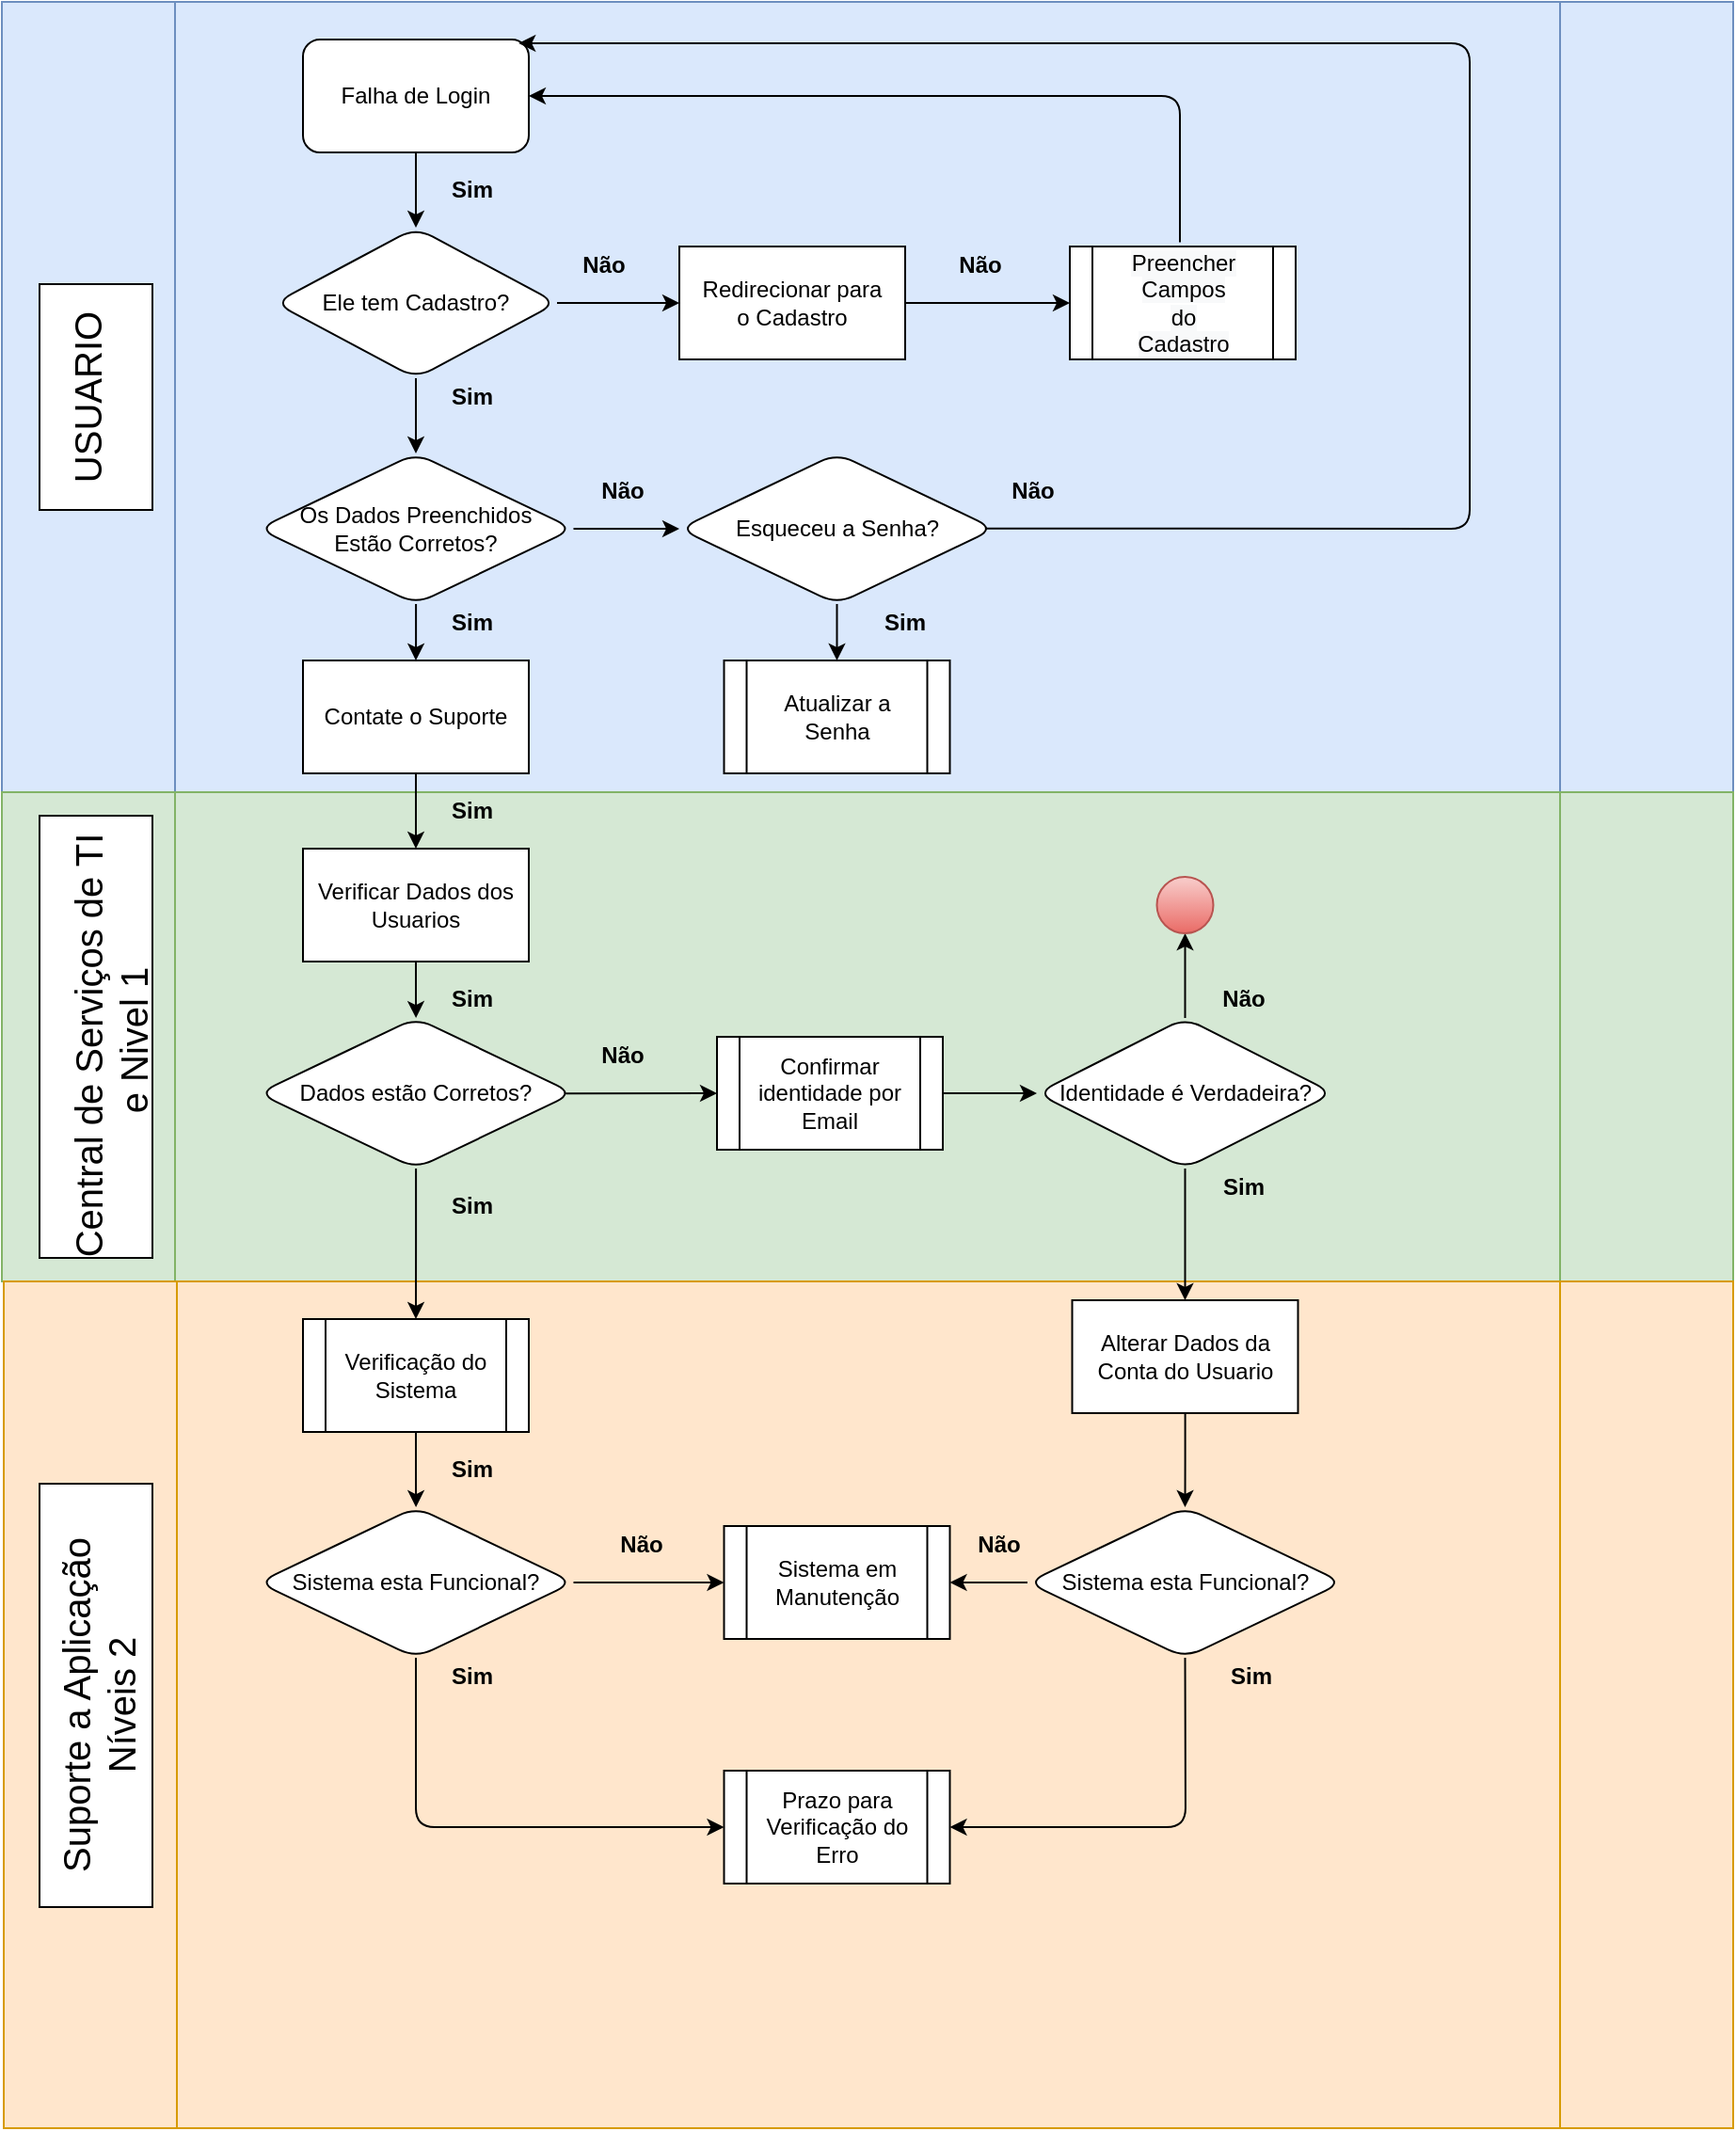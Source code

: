 <mxfile version="14.6.12" type="github">
  <diagram id="fxetx4OoZ5X_kTdKoYz4" name="Page-1">
    <mxGraphModel dx="1671" dy="944" grid="1" gridSize="10" guides="1" tooltips="1" connect="1" arrows="1" fold="1" page="1" pageScale="1" pageWidth="827" pageHeight="1169" math="0" shadow="0">
      <root>
        <mxCell id="0" />
        <mxCell id="1" parent="0" />
        <mxCell id="hYOv2v-Nhsj0v9cPK5zJ-5" value="" style="shape=process;whiteSpace=wrap;html=1;backgroundOutline=1;fillColor=#dae8fc;strokeColor=#6c8ebf;" vertex="1" parent="1">
          <mxGeometry width="920" height="420" as="geometry" />
        </mxCell>
        <mxCell id="hYOv2v-Nhsj0v9cPK5zJ-9" value="" style="shape=process;whiteSpace=wrap;html=1;backgroundOutline=1;fillColor=#d5e8d4;strokeColor=#82b366;" vertex="1" parent="1">
          <mxGeometry y="420" width="920" height="260" as="geometry" />
        </mxCell>
        <mxCell id="hYOv2v-Nhsj0v9cPK5zJ-10" value="" style="shape=process;whiteSpace=wrap;html=1;backgroundOutline=1;fillColor=#ffe6cc;strokeColor=#d79b00;" vertex="1" parent="1">
          <mxGeometry x="1" y="680" width="919" height="450" as="geometry" />
        </mxCell>
        <mxCell id="hYOv2v-Nhsj0v9cPK5zJ-13" value="" style="rounded=0;whiteSpace=wrap;html=1;rotation=-90;" vertex="1" parent="1">
          <mxGeometry x="-10" y="180" width="120" height="60" as="geometry" />
        </mxCell>
        <mxCell id="hYOv2v-Nhsj0v9cPK5zJ-8" value="&lt;font style=&quot;font-size: 20px&quot;&gt;USUARIO&lt;/font&gt;" style="text;html=1;strokeColor=none;fillColor=none;align=center;verticalAlign=middle;whiteSpace=wrap;rounded=0;rotation=-90;" vertex="1" parent="1">
          <mxGeometry x="-55" y="200" width="200" height="20" as="geometry" />
        </mxCell>
        <mxCell id="hYOv2v-Nhsj0v9cPK5zJ-14" value="" style="rounded=0;whiteSpace=wrap;html=1;rotation=-90;" vertex="1" parent="1">
          <mxGeometry x="-67.5" y="520" width="235" height="60" as="geometry" />
        </mxCell>
        <mxCell id="hYOv2v-Nhsj0v9cPK5zJ-11" value="&lt;font style=&quot;font-size: 20px&quot;&gt;Central de Serviços de TI&lt;br&gt;&amp;nbsp;e Nivel 1&lt;br&gt;&lt;/font&gt;" style="text;html=1;strokeColor=none;fillColor=none;align=center;verticalAlign=middle;whiteSpace=wrap;rounded=0;rotation=-90;" vertex="1" parent="1">
          <mxGeometry x="-62.5" y="530.0" width="240" height="50" as="geometry" />
        </mxCell>
        <mxCell id="hYOv2v-Nhsj0v9cPK5zJ-16" value="" style="rounded=0;whiteSpace=wrap;html=1;rotation=-90;" vertex="1" parent="1">
          <mxGeometry x="-62.5" y="870.0" width="225" height="60" as="geometry" />
        </mxCell>
        <mxCell id="hYOv2v-Nhsj0v9cPK5zJ-12" value="&lt;font style=&quot;font-size: 20px&quot;&gt;Suporte a Aplicação&lt;br&gt;Níveis 2&lt;br&gt;&lt;/font&gt;" style="text;html=1;strokeColor=none;fillColor=none;align=center;verticalAlign=middle;whiteSpace=wrap;rounded=0;rotation=-90;" vertex="1" parent="1">
          <mxGeometry x="-84" y="880.0" width="270" height="50" as="geometry" />
        </mxCell>
        <mxCell id="hYOv2v-Nhsj0v9cPK5zJ-34" value="" style="edgeStyle=orthogonalEdgeStyle;rounded=0;orthogonalLoop=1;jettySize=auto;html=1;" edge="1" parent="1" source="hYOv2v-Nhsj0v9cPK5zJ-28" target="hYOv2v-Nhsj0v9cPK5zJ-33">
          <mxGeometry relative="1" as="geometry" />
        </mxCell>
        <mxCell id="hYOv2v-Nhsj0v9cPK5zJ-28" value="Falha de Login" style="rounded=1;whiteSpace=wrap;html=1;" vertex="1" parent="1">
          <mxGeometry x="160" y="20" width="120" height="60" as="geometry" />
        </mxCell>
        <mxCell id="hYOv2v-Nhsj0v9cPK5zJ-42" style="edgeStyle=orthogonalEdgeStyle;rounded=0;orthogonalLoop=1;jettySize=auto;html=1;" edge="1" parent="1" source="hYOv2v-Nhsj0v9cPK5zJ-33" target="hYOv2v-Nhsj0v9cPK5zJ-41">
          <mxGeometry relative="1" as="geometry" />
        </mxCell>
        <mxCell id="hYOv2v-Nhsj0v9cPK5zJ-51" style="edgeStyle=orthogonalEdgeStyle;rounded=0;orthogonalLoop=1;jettySize=auto;html=1;entryX=0.5;entryY=0;entryDx=0;entryDy=0;" edge="1" parent="1" source="hYOv2v-Nhsj0v9cPK5zJ-33" target="hYOv2v-Nhsj0v9cPK5zJ-52">
          <mxGeometry relative="1" as="geometry">
            <mxPoint x="220" y="250.0" as="targetPoint" />
          </mxGeometry>
        </mxCell>
        <mxCell id="hYOv2v-Nhsj0v9cPK5zJ-33" value="Ele tem Cadastro?" style="rhombus;whiteSpace=wrap;html=1;rounded=1;" vertex="1" parent="1">
          <mxGeometry x="145" y="120" width="150" height="80" as="geometry" />
        </mxCell>
        <mxCell id="hYOv2v-Nhsj0v9cPK5zJ-45" value="" style="edgeStyle=orthogonalEdgeStyle;rounded=0;orthogonalLoop=1;jettySize=auto;html=1;entryX=0;entryY=0.5;entryDx=0;entryDy=0;" edge="1" parent="1" source="hYOv2v-Nhsj0v9cPK5zJ-41" target="hYOv2v-Nhsj0v9cPK5zJ-74">
          <mxGeometry relative="1" as="geometry">
            <mxPoint x="560" y="160.0" as="targetPoint" />
          </mxGeometry>
        </mxCell>
        <mxCell id="hYOv2v-Nhsj0v9cPK5zJ-41" value="Redirecionar para&lt;br&gt;o Cadastro" style="rounded=0;whiteSpace=wrap;html=1;" vertex="1" parent="1">
          <mxGeometry x="360" y="130" width="120" height="60" as="geometry" />
        </mxCell>
        <mxCell id="hYOv2v-Nhsj0v9cPK5zJ-43" value="&lt;b&gt;Não&lt;/b&gt;" style="text;html=1;strokeColor=none;fillColor=none;align=center;verticalAlign=middle;whiteSpace=wrap;rounded=0;" vertex="1" parent="1">
          <mxGeometry x="300" y="130" width="40" height="20" as="geometry" />
        </mxCell>
        <mxCell id="hYOv2v-Nhsj0v9cPK5zJ-48" value="" style="endArrow=classic;html=1;entryX=1;entryY=0.5;entryDx=0;entryDy=0;exitX=0.55;exitY=-0.038;exitDx=0;exitDy=0;exitPerimeter=0;" edge="1" parent="1" target="hYOv2v-Nhsj0v9cPK5zJ-28">
          <mxGeometry width="50" height="50" relative="1" as="geometry">
            <mxPoint x="626" y="127.72" as="sourcePoint" />
            <mxPoint x="680" y="60" as="targetPoint" />
            <Array as="points">
              <mxPoint x="626" y="50" />
              <mxPoint x="470" y="50" />
            </Array>
          </mxGeometry>
        </mxCell>
        <mxCell id="hYOv2v-Nhsj0v9cPK5zJ-58" style="edgeStyle=orthogonalEdgeStyle;rounded=0;orthogonalLoop=1;jettySize=auto;html=1;" edge="1" parent="1" source="hYOv2v-Nhsj0v9cPK5zJ-52" target="hYOv2v-Nhsj0v9cPK5zJ-54">
          <mxGeometry relative="1" as="geometry" />
        </mxCell>
        <mxCell id="hYOv2v-Nhsj0v9cPK5zJ-71" style="edgeStyle=orthogonalEdgeStyle;rounded=0;orthogonalLoop=1;jettySize=auto;html=1;" edge="1" parent="1" source="hYOv2v-Nhsj0v9cPK5zJ-52" target="hYOv2v-Nhsj0v9cPK5zJ-70">
          <mxGeometry relative="1" as="geometry" />
        </mxCell>
        <mxCell id="hYOv2v-Nhsj0v9cPK5zJ-52" value="Os Dados Preenchidos&lt;br&gt;Estão Corretos?" style="rhombus;whiteSpace=wrap;html=1;rounded=1;" vertex="1" parent="1">
          <mxGeometry x="136.25" y="240" width="167.5" height="80" as="geometry" />
        </mxCell>
        <mxCell id="hYOv2v-Nhsj0v9cPK5zJ-65" style="edgeStyle=orthogonalEdgeStyle;rounded=0;orthogonalLoop=1;jettySize=auto;html=1;entryX=0.5;entryY=0;entryDx=0;entryDy=0;" edge="1" parent="1" source="hYOv2v-Nhsj0v9cPK5zJ-54" target="hYOv2v-Nhsj0v9cPK5zJ-75">
          <mxGeometry relative="1" as="geometry">
            <mxPoint x="443.75" y="350.0" as="targetPoint" />
          </mxGeometry>
        </mxCell>
        <mxCell id="hYOv2v-Nhsj0v9cPK5zJ-54" value="Esqueceu a Senha?" style="rhombus;whiteSpace=wrap;html=1;rounded=1;" vertex="1" parent="1">
          <mxGeometry x="360" y="240" width="167.5" height="80" as="geometry" />
        </mxCell>
        <mxCell id="hYOv2v-Nhsj0v9cPK5zJ-57" value="" style="endArrow=classic;html=1;exitX=0.97;exitY=0.498;exitDx=0;exitDy=0;exitPerimeter=0;entryX=0.955;entryY=0.033;entryDx=0;entryDy=0;entryPerimeter=0;" edge="1" parent="1" source="hYOv2v-Nhsj0v9cPK5zJ-54" target="hYOv2v-Nhsj0v9cPK5zJ-28">
          <mxGeometry width="50" height="50" relative="1" as="geometry">
            <mxPoint x="550" y="310" as="sourcePoint" />
            <mxPoint x="600" y="260" as="targetPoint" />
            <Array as="points">
              <mxPoint x="780" y="280" />
              <mxPoint x="780" y="160" />
              <mxPoint x="780" y="22" />
            </Array>
          </mxGeometry>
        </mxCell>
        <mxCell id="hYOv2v-Nhsj0v9cPK5zJ-59" value="&lt;b&gt;Não&lt;/b&gt;" style="text;html=1;strokeColor=none;fillColor=none;align=center;verticalAlign=middle;whiteSpace=wrap;rounded=0;shadow=0;" vertex="1" parent="1">
          <mxGeometry x="500" y="130" width="40" height="20" as="geometry" />
        </mxCell>
        <mxCell id="hYOv2v-Nhsj0v9cPK5zJ-60" value="&lt;b&gt;Não&lt;/b&gt;" style="text;html=1;strokeColor=none;fillColor=none;align=center;verticalAlign=middle;whiteSpace=wrap;rounded=0;" vertex="1" parent="1">
          <mxGeometry x="310" y="250" width="40" height="20" as="geometry" />
        </mxCell>
        <mxCell id="hYOv2v-Nhsj0v9cPK5zJ-61" value="&lt;b&gt;Não&lt;/b&gt;" style="text;html=1;strokeColor=none;fillColor=none;align=center;verticalAlign=middle;whiteSpace=wrap;rounded=0;" vertex="1" parent="1">
          <mxGeometry x="527.5" y="250" width="40" height="20" as="geometry" />
        </mxCell>
        <mxCell id="hYOv2v-Nhsj0v9cPK5zJ-66" value="&lt;b&gt;Sim&lt;/b&gt;" style="text;html=1;strokeColor=none;fillColor=none;align=center;verticalAlign=middle;whiteSpace=wrap;rounded=0;" vertex="1" parent="1">
          <mxGeometry x="460" y="320" width="40" height="20" as="geometry" />
        </mxCell>
        <mxCell id="hYOv2v-Nhsj0v9cPK5zJ-77" style="edgeStyle=orthogonalEdgeStyle;rounded=0;orthogonalLoop=1;jettySize=auto;html=1;entryX=0.5;entryY=0;entryDx=0;entryDy=0;" edge="1" parent="1" source="hYOv2v-Nhsj0v9cPK5zJ-70" target="hYOv2v-Nhsj0v9cPK5zJ-80">
          <mxGeometry relative="1" as="geometry">
            <mxPoint x="226.25" y="460" as="targetPoint" />
          </mxGeometry>
        </mxCell>
        <mxCell id="hYOv2v-Nhsj0v9cPK5zJ-70" value="Contate o Suporte" style="rounded=0;whiteSpace=wrap;html=1;shadow=0;" vertex="1" parent="1">
          <mxGeometry x="160" y="350" width="120" height="60" as="geometry" />
        </mxCell>
        <mxCell id="hYOv2v-Nhsj0v9cPK5zJ-74" value="&#xa;&#xa;&lt;span style=&quot;color: rgb(0, 0, 0); font-family: helvetica; font-size: 12px; font-style: normal; font-weight: 400; letter-spacing: normal; text-align: center; text-indent: 0px; text-transform: none; word-spacing: 0px; background-color: rgb(248, 249, 250); display: inline; float: none;&quot;&gt;Preencher Campos&lt;/span&gt;&lt;br style=&quot;color: rgb(0, 0, 0); font-family: helvetica; font-size: 12px; font-style: normal; font-weight: 400; letter-spacing: normal; text-align: center; text-indent: 0px; text-transform: none; word-spacing: 0px; background-color: rgb(248, 249, 250);&quot;&gt;&lt;span style=&quot;color: rgb(0, 0, 0); font-family: helvetica; font-size: 12px; font-style: normal; font-weight: 400; letter-spacing: normal; text-align: center; text-indent: 0px; text-transform: none; word-spacing: 0px; background-color: rgb(248, 249, 250); display: inline; float: none;&quot;&gt;do&lt;/span&gt;&lt;br style=&quot;color: rgb(0, 0, 0); font-family: helvetica; font-size: 12px; font-style: normal; font-weight: 400; letter-spacing: normal; text-align: center; text-indent: 0px; text-transform: none; word-spacing: 0px; background-color: rgb(248, 249, 250);&quot;&gt;&lt;span style=&quot;color: rgb(0, 0, 0); font-family: helvetica; font-size: 12px; font-style: normal; font-weight: 400; letter-spacing: normal; text-align: center; text-indent: 0px; text-transform: none; word-spacing: 0px; background-color: rgb(248, 249, 250); display: inline; float: none;&quot;&gt;Cadastro&lt;/span&gt;&#xa;&#xa;" style="shape=process;whiteSpace=wrap;html=1;backgroundOutline=1;shadow=0;" vertex="1" parent="1">
          <mxGeometry x="567.5" y="130" width="120" height="60" as="geometry" />
        </mxCell>
        <mxCell id="hYOv2v-Nhsj0v9cPK5zJ-75" value="Atualizar a Senha" style="shape=process;whiteSpace=wrap;html=1;backgroundOutline=1;shadow=0;" vertex="1" parent="1">
          <mxGeometry x="383.75" y="350" width="120" height="60" as="geometry" />
        </mxCell>
        <mxCell id="hYOv2v-Nhsj0v9cPK5zJ-82" style="edgeStyle=orthogonalEdgeStyle;rounded=0;orthogonalLoop=1;jettySize=auto;html=1;" edge="1" parent="1" source="hYOv2v-Nhsj0v9cPK5zJ-80" target="hYOv2v-Nhsj0v9cPK5zJ-81">
          <mxGeometry relative="1" as="geometry" />
        </mxCell>
        <mxCell id="hYOv2v-Nhsj0v9cPK5zJ-80" value="Verificar Dados dos&lt;br&gt;Usuarios" style="rounded=0;whiteSpace=wrap;html=1;shadow=0;" vertex="1" parent="1">
          <mxGeometry x="160" y="450" width="120" height="60" as="geometry" />
        </mxCell>
        <mxCell id="hYOv2v-Nhsj0v9cPK5zJ-118" style="edgeStyle=orthogonalEdgeStyle;rounded=0;orthogonalLoop=1;jettySize=auto;html=1;" edge="1" parent="1" source="hYOv2v-Nhsj0v9cPK5zJ-81" target="hYOv2v-Nhsj0v9cPK5zJ-115">
          <mxGeometry relative="1" as="geometry" />
        </mxCell>
        <mxCell id="hYOv2v-Nhsj0v9cPK5zJ-81" value="Dados estão Corretos?" style="rhombus;whiteSpace=wrap;html=1;rounded=1;" vertex="1" parent="1">
          <mxGeometry x="136.25" y="540" width="167.5" height="80" as="geometry" />
        </mxCell>
        <mxCell id="hYOv2v-Nhsj0v9cPK5zJ-83" value="&lt;b&gt;Não&lt;/b&gt;" style="text;html=1;strokeColor=none;fillColor=none;align=center;verticalAlign=middle;whiteSpace=wrap;rounded=0;" vertex="1" parent="1">
          <mxGeometry x="310" y="550" width="40" height="20" as="geometry" />
        </mxCell>
        <mxCell id="hYOv2v-Nhsj0v9cPK5zJ-88" value="&lt;b&gt;Sim&lt;/b&gt;" style="text;html=1;strokeColor=none;fillColor=none;align=center;verticalAlign=middle;whiteSpace=wrap;rounded=0;" vertex="1" parent="1">
          <mxGeometry x="230" y="200" width="40" height="20" as="geometry" />
        </mxCell>
        <mxCell id="hYOv2v-Nhsj0v9cPK5zJ-89" value="&lt;b&gt;Sim&lt;/b&gt;" style="text;html=1;strokeColor=none;fillColor=none;align=center;verticalAlign=middle;whiteSpace=wrap;rounded=0;" vertex="1" parent="1">
          <mxGeometry x="230" y="90" width="40" height="20" as="geometry" />
        </mxCell>
        <mxCell id="hYOv2v-Nhsj0v9cPK5zJ-90" value="&lt;b&gt;Sim&lt;/b&gt;" style="text;html=1;strokeColor=none;fillColor=none;align=center;verticalAlign=middle;whiteSpace=wrap;rounded=0;" vertex="1" parent="1">
          <mxGeometry x="230" y="320" width="40" height="20" as="geometry" />
        </mxCell>
        <mxCell id="hYOv2v-Nhsj0v9cPK5zJ-91" value="&lt;b&gt;Sim&lt;/b&gt;" style="text;html=1;strokeColor=none;fillColor=none;align=center;verticalAlign=middle;whiteSpace=wrap;rounded=0;" vertex="1" parent="1">
          <mxGeometry x="230" y="420" width="40" height="20" as="geometry" />
        </mxCell>
        <mxCell id="hYOv2v-Nhsj0v9cPK5zJ-92" value="&lt;b&gt;Sim&lt;/b&gt;" style="text;html=1;strokeColor=none;fillColor=none;align=center;verticalAlign=middle;whiteSpace=wrap;rounded=0;" vertex="1" parent="1">
          <mxGeometry x="230" y="520" width="40" height="20" as="geometry" />
        </mxCell>
        <mxCell id="hYOv2v-Nhsj0v9cPK5zJ-94" value="" style="endArrow=classic;html=1;exitX=0.975;exitY=0.501;exitDx=0;exitDy=0;exitPerimeter=0;entryX=0;entryY=0.5;entryDx=0;entryDy=0;" edge="1" parent="1" source="hYOv2v-Nhsj0v9cPK5zJ-81" target="hYOv2v-Nhsj0v9cPK5zJ-96">
          <mxGeometry width="50" height="50" relative="1" as="geometry">
            <mxPoint x="310" y="660" as="sourcePoint" />
            <mxPoint x="360" y="580" as="targetPoint" />
          </mxGeometry>
        </mxCell>
        <mxCell id="hYOv2v-Nhsj0v9cPK5zJ-98" style="edgeStyle=orthogonalEdgeStyle;rounded=0;orthogonalLoop=1;jettySize=auto;html=1;entryX=0;entryY=0.5;entryDx=0;entryDy=0;" edge="1" parent="1" source="hYOv2v-Nhsj0v9cPK5zJ-96" target="hYOv2v-Nhsj0v9cPK5zJ-97">
          <mxGeometry relative="1" as="geometry" />
        </mxCell>
        <mxCell id="hYOv2v-Nhsj0v9cPK5zJ-96" value="Confirmar identidade por Email" style="shape=process;whiteSpace=wrap;html=1;backgroundOutline=1;shadow=0;" vertex="1" parent="1">
          <mxGeometry x="380" y="550" width="120" height="60" as="geometry" />
        </mxCell>
        <mxCell id="hYOv2v-Nhsj0v9cPK5zJ-102" style="edgeStyle=orthogonalEdgeStyle;rounded=0;orthogonalLoop=1;jettySize=auto;html=1;entryX=0.5;entryY=1;entryDx=0;entryDy=0;" edge="1" parent="1" source="hYOv2v-Nhsj0v9cPK5zJ-97" target="hYOv2v-Nhsj0v9cPK5zJ-107">
          <mxGeometry relative="1" as="geometry">
            <mxPoint x="628.75" y="500" as="targetPoint" />
          </mxGeometry>
        </mxCell>
        <mxCell id="hYOv2v-Nhsj0v9cPK5zJ-111" style="edgeStyle=orthogonalEdgeStyle;rounded=0;orthogonalLoop=1;jettySize=auto;html=1;entryX=0.5;entryY=0;entryDx=0;entryDy=0;" edge="1" parent="1" source="hYOv2v-Nhsj0v9cPK5zJ-97" target="hYOv2v-Nhsj0v9cPK5zJ-110">
          <mxGeometry relative="1" as="geometry" />
        </mxCell>
        <mxCell id="hYOv2v-Nhsj0v9cPK5zJ-97" value="Identidade é Verdadeira?" style="rhombus;whiteSpace=wrap;html=1;rounded=1;" vertex="1" parent="1">
          <mxGeometry x="550" y="540" width="157.5" height="80" as="geometry" />
        </mxCell>
        <mxCell id="hYOv2v-Nhsj0v9cPK5zJ-104" value="&lt;b&gt;Não&lt;/b&gt;" style="text;html=1;strokeColor=none;fillColor=none;align=center;verticalAlign=middle;whiteSpace=wrap;rounded=0;" vertex="1" parent="1">
          <mxGeometry x="640" y="520" width="40" height="20" as="geometry" />
        </mxCell>
        <mxCell id="hYOv2v-Nhsj0v9cPK5zJ-107" value="" style="ellipse;whiteSpace=wrap;html=1;aspect=fixed;shadow=0;fillColor=#f8cecc;strokeColor=#b85450;gradientColor=#ea6b66;" vertex="1" parent="1">
          <mxGeometry x="613.75" y="465" width="30" height="30" as="geometry" />
        </mxCell>
        <mxCell id="hYOv2v-Nhsj0v9cPK5zJ-109" value="&lt;b&gt;Sim&lt;/b&gt;" style="text;html=1;strokeColor=none;fillColor=none;align=center;verticalAlign=middle;whiteSpace=wrap;rounded=0;" vertex="1" parent="1">
          <mxGeometry x="640" y="620" width="40" height="20" as="geometry" />
        </mxCell>
        <mxCell id="hYOv2v-Nhsj0v9cPK5zJ-149" style="edgeStyle=orthogonalEdgeStyle;rounded=0;orthogonalLoop=1;jettySize=auto;html=1;" edge="1" parent="1" source="hYOv2v-Nhsj0v9cPK5zJ-110" target="hYOv2v-Nhsj0v9cPK5zJ-136">
          <mxGeometry relative="1" as="geometry" />
        </mxCell>
        <mxCell id="hYOv2v-Nhsj0v9cPK5zJ-110" value="Alterar Dados da Conta do Usuario" style="rounded=0;whiteSpace=wrap;html=1;shadow=0;" vertex="1" parent="1">
          <mxGeometry x="568.75" y="690" width="120" height="60" as="geometry" />
        </mxCell>
        <mxCell id="hYOv2v-Nhsj0v9cPK5zJ-114" value="&lt;b&gt;Sim&lt;/b&gt;" style="text;html=1;strokeColor=none;fillColor=none;align=center;verticalAlign=middle;whiteSpace=wrap;rounded=0;" vertex="1" parent="1">
          <mxGeometry x="230" y="630" width="40" height="20" as="geometry" />
        </mxCell>
        <mxCell id="hYOv2v-Nhsj0v9cPK5zJ-120" style="edgeStyle=orthogonalEdgeStyle;rounded=0;orthogonalLoop=1;jettySize=auto;html=1;" edge="1" parent="1" source="hYOv2v-Nhsj0v9cPK5zJ-115" target="hYOv2v-Nhsj0v9cPK5zJ-119">
          <mxGeometry relative="1" as="geometry" />
        </mxCell>
        <mxCell id="hYOv2v-Nhsj0v9cPK5zJ-115" value="Verificação do Sistema" style="shape=process;whiteSpace=wrap;html=1;backgroundOutline=1;shadow=0;" vertex="1" parent="1">
          <mxGeometry x="160" y="700" width="120" height="60" as="geometry" />
        </mxCell>
        <mxCell id="hYOv2v-Nhsj0v9cPK5zJ-125" style="edgeStyle=orthogonalEdgeStyle;rounded=0;orthogonalLoop=1;jettySize=auto;html=1;entryX=0;entryY=0.5;entryDx=0;entryDy=0;" edge="1" parent="1" source="hYOv2v-Nhsj0v9cPK5zJ-119" target="hYOv2v-Nhsj0v9cPK5zJ-133">
          <mxGeometry relative="1" as="geometry">
            <mxPoint x="340" y="840" as="targetPoint" />
          </mxGeometry>
        </mxCell>
        <mxCell id="hYOv2v-Nhsj0v9cPK5zJ-119" value="Sistema esta Funcional?" style="rhombus;whiteSpace=wrap;html=1;rounded=1;" vertex="1" parent="1">
          <mxGeometry x="136.25" y="800" width="167.5" height="80" as="geometry" />
        </mxCell>
        <mxCell id="hYOv2v-Nhsj0v9cPK5zJ-121" value="&lt;b&gt;Não&lt;/b&gt;" style="text;html=1;strokeColor=none;fillColor=none;align=center;verticalAlign=middle;whiteSpace=wrap;rounded=0;" vertex="1" parent="1">
          <mxGeometry x="320" y="810" width="40" height="20" as="geometry" />
        </mxCell>
        <mxCell id="hYOv2v-Nhsj0v9cPK5zJ-133" value="Sistema em&lt;br&gt;Manutenção" style="shape=process;whiteSpace=wrap;html=1;backgroundOutline=1;shadow=0;" vertex="1" parent="1">
          <mxGeometry x="383.75" y="810" width="120" height="60" as="geometry" />
        </mxCell>
        <mxCell id="hYOv2v-Nhsj0v9cPK5zJ-134" value="&lt;b&gt;Sim&lt;/b&gt;" style="text;html=1;strokeColor=none;fillColor=none;align=center;verticalAlign=middle;whiteSpace=wrap;rounded=0;" vertex="1" parent="1">
          <mxGeometry x="230" y="770" width="40" height="20" as="geometry" />
        </mxCell>
        <mxCell id="hYOv2v-Nhsj0v9cPK5zJ-137" value="" style="edgeStyle=orthogonalEdgeStyle;rounded=0;orthogonalLoop=1;jettySize=auto;html=1;" edge="1" parent="1" source="hYOv2v-Nhsj0v9cPK5zJ-136" target="hYOv2v-Nhsj0v9cPK5zJ-133">
          <mxGeometry relative="1" as="geometry">
            <Array as="points">
              <mxPoint x="470" y="840" />
              <mxPoint x="470" y="840" />
            </Array>
          </mxGeometry>
        </mxCell>
        <mxCell id="hYOv2v-Nhsj0v9cPK5zJ-136" value="Sistema esta Funcional?" style="rhombus;whiteSpace=wrap;html=1;rounded=1;" vertex="1" parent="1">
          <mxGeometry x="545" y="800" width="167.5" height="80" as="geometry" />
        </mxCell>
        <mxCell id="hYOv2v-Nhsj0v9cPK5zJ-140" value="&lt;b&gt;Não&lt;/b&gt;" style="text;html=1;strokeColor=none;fillColor=none;align=center;verticalAlign=middle;whiteSpace=wrap;rounded=0;" vertex="1" parent="1">
          <mxGeometry x="510" y="810" width="40" height="20" as="geometry" />
        </mxCell>
        <mxCell id="hYOv2v-Nhsj0v9cPK5zJ-142" value="Prazo para Verificação do Erro" style="shape=process;whiteSpace=wrap;html=1;backgroundOutline=1;shadow=0;" vertex="1" parent="1">
          <mxGeometry x="383.75" y="940" width="120" height="60" as="geometry" />
        </mxCell>
        <mxCell id="hYOv2v-Nhsj0v9cPK5zJ-144" value="" style="endArrow=classic;html=1;exitX=0.5;exitY=1;exitDx=0;exitDy=0;entryX=1;entryY=0.5;entryDx=0;entryDy=0;" edge="1" parent="1" source="hYOv2v-Nhsj0v9cPK5zJ-136" target="hYOv2v-Nhsj0v9cPK5zJ-142">
          <mxGeometry width="50" height="50" relative="1" as="geometry">
            <mxPoint x="610" y="980" as="sourcePoint" />
            <mxPoint x="660" y="930" as="targetPoint" />
            <Array as="points">
              <mxPoint x="629" y="970" />
            </Array>
          </mxGeometry>
        </mxCell>
        <mxCell id="hYOv2v-Nhsj0v9cPK5zJ-145" value="" style="endArrow=classic;html=1;exitX=0.5;exitY=1;exitDx=0;exitDy=0;entryX=0;entryY=0.5;entryDx=0;entryDy=0;" edge="1" parent="1" source="hYOv2v-Nhsj0v9cPK5zJ-119" target="hYOv2v-Nhsj0v9cPK5zJ-142">
          <mxGeometry width="50" height="50" relative="1" as="geometry">
            <mxPoint x="240" y="980" as="sourcePoint" />
            <mxPoint x="290" y="930" as="targetPoint" />
            <Array as="points">
              <mxPoint x="220" y="970" />
            </Array>
          </mxGeometry>
        </mxCell>
        <mxCell id="hYOv2v-Nhsj0v9cPK5zJ-147" value="&lt;b&gt;Sim&lt;/b&gt;" style="text;html=1;strokeColor=none;fillColor=none;align=center;verticalAlign=middle;whiteSpace=wrap;rounded=0;" vertex="1" parent="1">
          <mxGeometry x="230" y="880" width="40" height="20" as="geometry" />
        </mxCell>
        <mxCell id="hYOv2v-Nhsj0v9cPK5zJ-148" value="&lt;b&gt;Sim&lt;/b&gt;" style="text;html=1;strokeColor=none;fillColor=none;align=center;verticalAlign=middle;whiteSpace=wrap;rounded=0;" vertex="1" parent="1">
          <mxGeometry x="643.75" y="880" width="40" height="20" as="geometry" />
        </mxCell>
      </root>
    </mxGraphModel>
  </diagram>
</mxfile>
